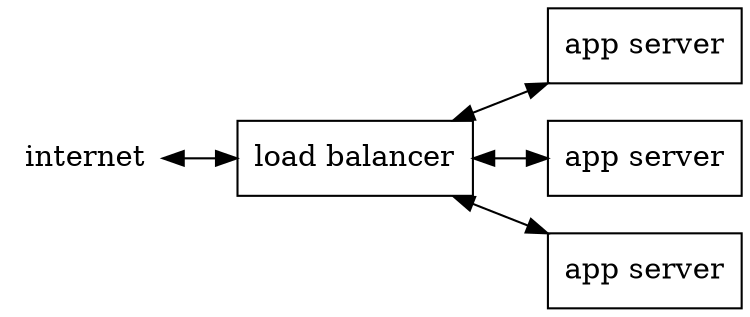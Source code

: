 digraph loadbalance {
  node[shape="rect"];
  edge[dir=both];
  rankdir=LR;

  internet[label="internet", shape="none"];
  lb[label="load balancer"];
  internet -> lb;

  server1[label="app server"];
  server2[label="app server"];
  server3[label="app server"];

  lb -> server1;
  lb -> server2;
  lb -> server3;
}
